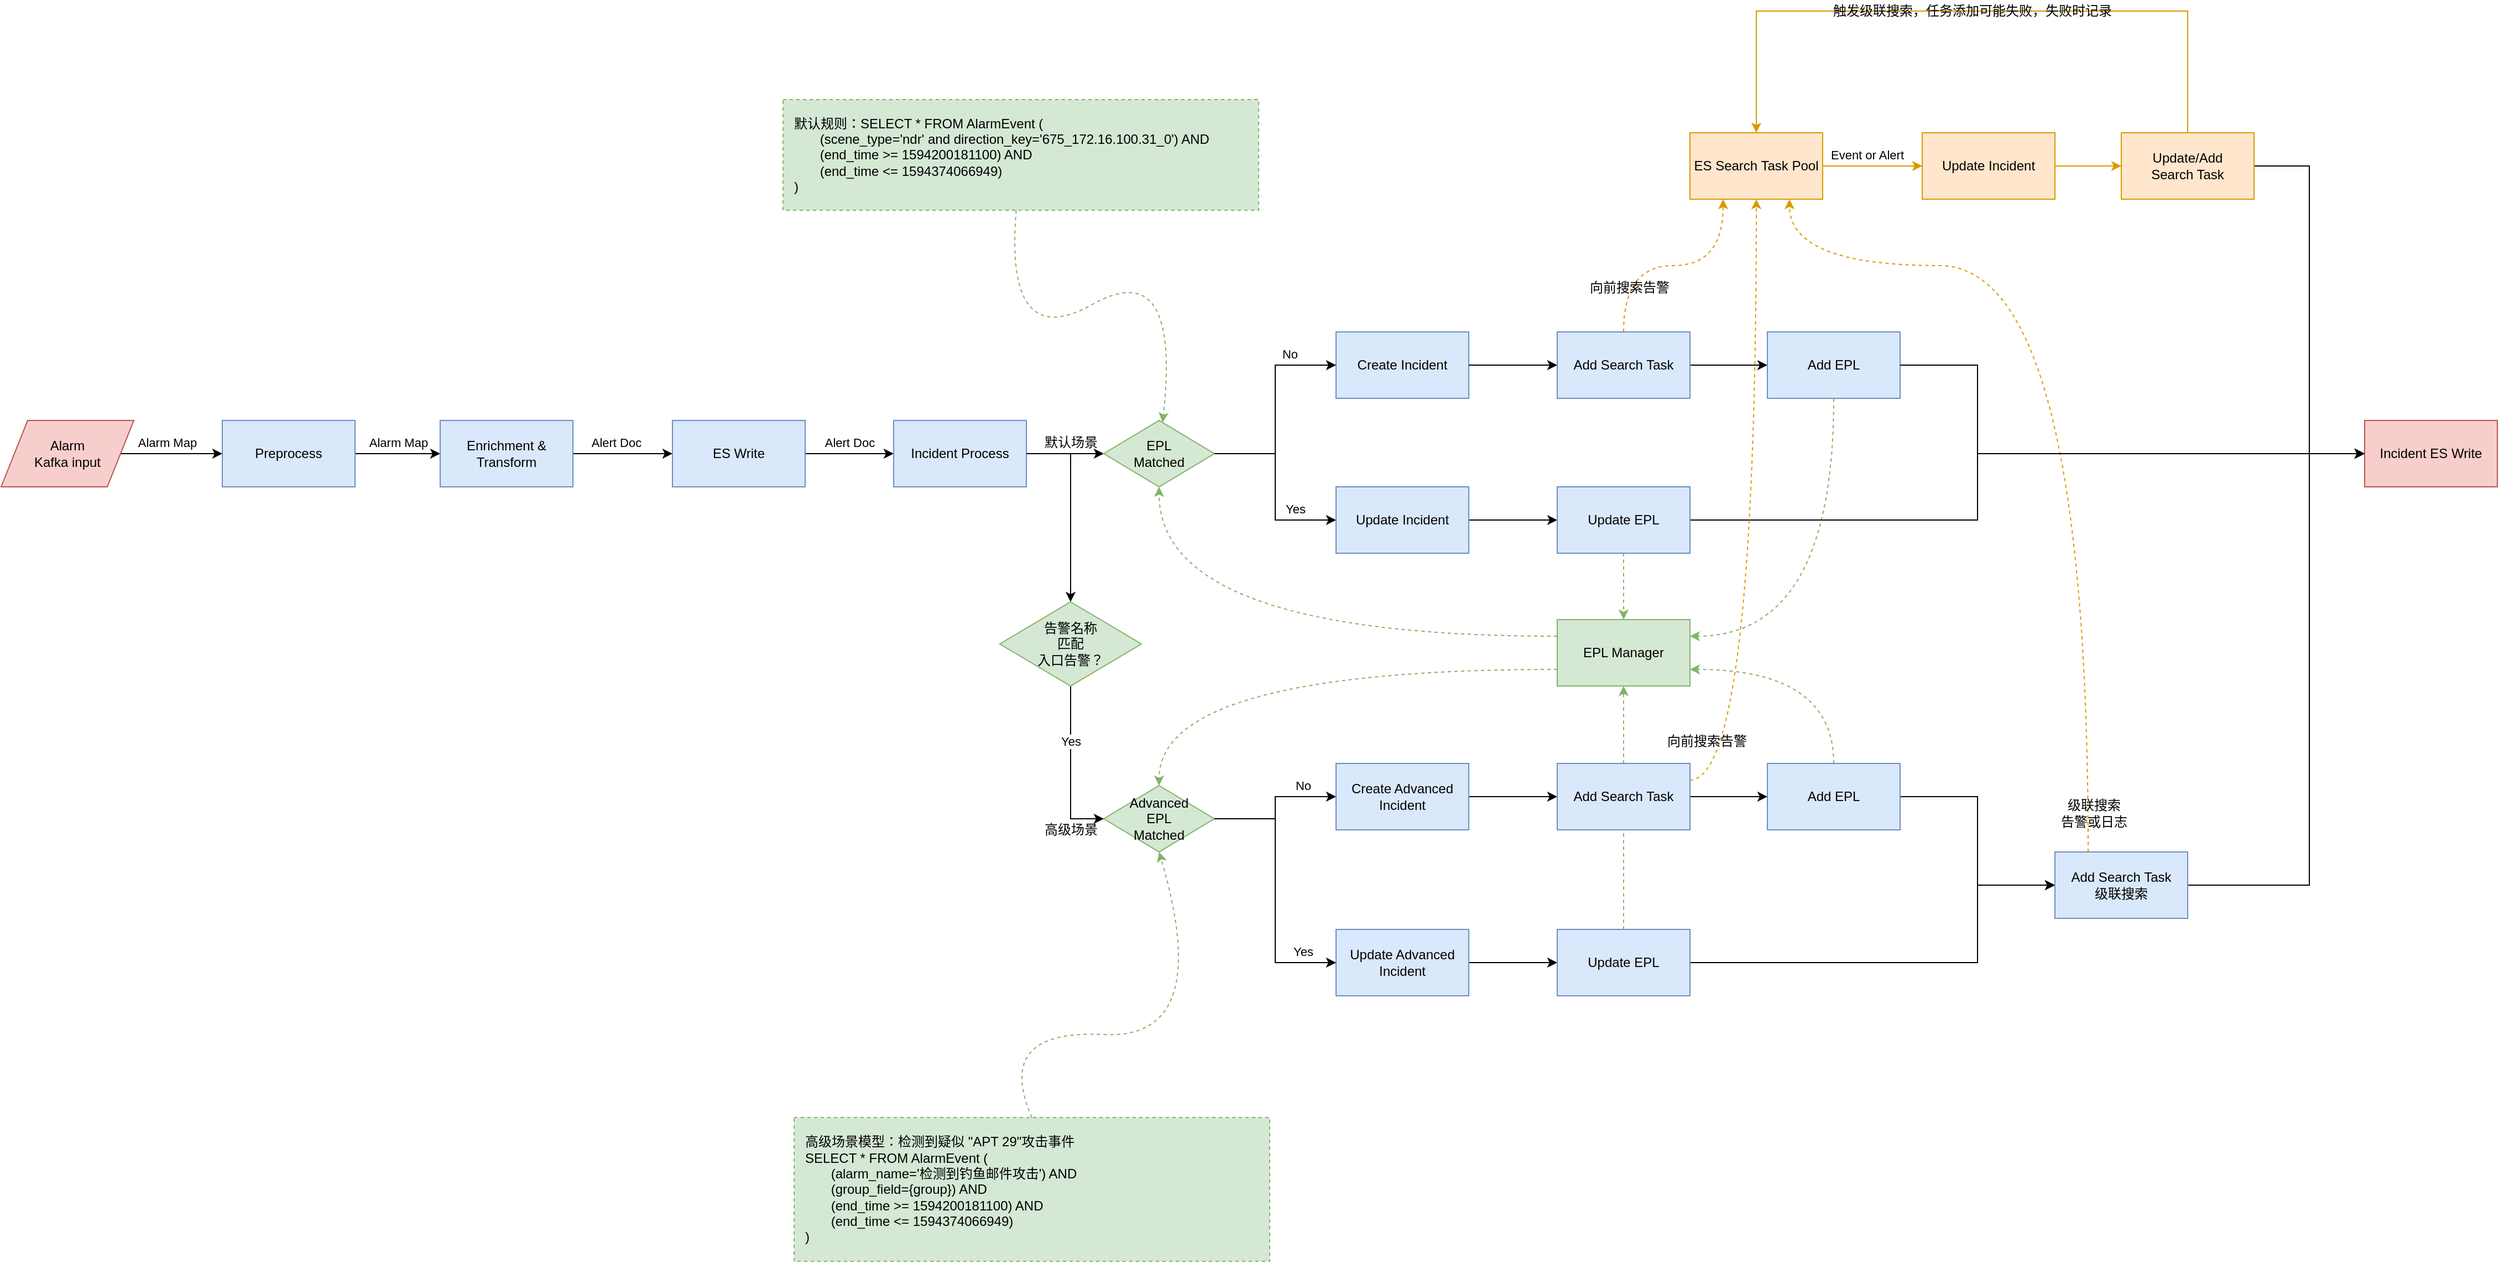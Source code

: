 <mxfile version="13.4.1" type="github">
  <diagram id="548megTz474zO9859vnw" name="Page-1">
    <mxGraphModel dx="2006" dy="1372" grid="1" gridSize="10" guides="1" tooltips="1" connect="1" arrows="1" fold="1" page="1" pageScale="1" pageWidth="827" pageHeight="1169" math="0" shadow="0">
      <root>
        <mxCell id="0" />
        <mxCell id="1" parent="0" />
        <mxCell id="gT7Rm--VZ4cZVHD1lHY0-76" style="edgeStyle=orthogonalEdgeStyle;rounded=0;orthogonalLoop=1;jettySize=auto;html=1;exitX=0.5;exitY=0;exitDx=0;exitDy=0;dashed=1;entryX=0.5;entryY=1;entryDx=0;entryDy=0;fillColor=#d5e8d4;strokeColor=#82b366;curved=1;" edge="1" parent="1" source="gT7Rm--VZ4cZVHD1lHY0-70" target="gT7Rm--VZ4cZVHD1lHY0-24">
          <mxGeometry relative="1" as="geometry">
            <mxPoint x="500" y="310.0" as="sourcePoint" />
            <mxPoint x="500" y="370.0" as="targetPoint" />
            <Array as="points">
              <mxPoint x="490" y="560" />
              <mxPoint x="490" y="560" />
            </Array>
          </mxGeometry>
        </mxCell>
        <mxCell id="gT7Rm--VZ4cZVHD1lHY0-90" value="" style="edgeStyle=orthogonalEdgeStyle;rounded=0;orthogonalLoop=1;jettySize=auto;html=1;entryX=0.75;entryY=1;entryDx=0;entryDy=0;dashed=1;fillColor=#ffe6cc;strokeColor=#d79b00;exitX=0.25;exitY=0;exitDx=0;exitDy=0;curved=1;" edge="1" parent="1" source="gT7Rm--VZ4cZVHD1lHY0-72" target="gT7Rm--VZ4cZVHD1lHY0-86">
          <mxGeometry relative="1" as="geometry">
            <mxPoint x="560" y="515.0" as="sourcePoint" />
            <mxPoint x="620" y="-10" as="targetPoint" />
            <Array as="points">
              <mxPoint x="910" y="40" />
              <mxPoint x="640" y="40" />
            </Array>
          </mxGeometry>
        </mxCell>
        <mxCell id="gT7Rm--VZ4cZVHD1lHY0-5" value="" style="edgeStyle=orthogonalEdgeStyle;rounded=0;orthogonalLoop=1;jettySize=auto;html=1;" edge="1" parent="1" source="gT7Rm--VZ4cZVHD1lHY0-1" target="gT7Rm--VZ4cZVHD1lHY0-3">
          <mxGeometry relative="1" as="geometry" />
        </mxCell>
        <mxCell id="gT7Rm--VZ4cZVHD1lHY0-6" value="Alarm Map" style="edgeLabel;html=1;align=center;verticalAlign=middle;resizable=0;points=[];" vertex="1" connectable="0" parent="gT7Rm--VZ4cZVHD1lHY0-5">
          <mxGeometry x="-0.239" y="3" relative="1" as="geometry">
            <mxPoint x="7.14" y="-7" as="offset" />
          </mxGeometry>
        </mxCell>
        <mxCell id="gT7Rm--VZ4cZVHD1lHY0-1" value="Alarm&lt;br&gt;Kafka input" style="shape=parallelogram;perimeter=parallelogramPerimeter;whiteSpace=wrap;html=1;fillColor=#f8cecc;strokeColor=#b85450;" vertex="1" parent="1">
          <mxGeometry x="-977" y="180" width="120" height="60" as="geometry" />
        </mxCell>
        <mxCell id="gT7Rm--VZ4cZVHD1lHY0-8" value="" style="edgeStyle=orthogonalEdgeStyle;rounded=0;orthogonalLoop=1;jettySize=auto;html=1;" edge="1" parent="1" source="gT7Rm--VZ4cZVHD1lHY0-3" target="gT7Rm--VZ4cZVHD1lHY0-7">
          <mxGeometry relative="1" as="geometry" />
        </mxCell>
        <mxCell id="gT7Rm--VZ4cZVHD1lHY0-11" value="Alert Doc" style="edgeLabel;html=1;align=center;verticalAlign=middle;resizable=0;points=[];" vertex="1" connectable="0" parent="gT7Rm--VZ4cZVHD1lHY0-8">
          <mxGeometry x="-0.262" y="2" relative="1" as="geometry">
            <mxPoint x="207.17" y="-8" as="offset" />
          </mxGeometry>
        </mxCell>
        <mxCell id="gT7Rm--VZ4cZVHD1lHY0-3" value="Preprocess" style="rounded=0;whiteSpace=wrap;html=1;fillColor=#dae8fc;strokeColor=#6c8ebf;" vertex="1" parent="1">
          <mxGeometry x="-777" y="180" width="120" height="60" as="geometry" />
        </mxCell>
        <mxCell id="gT7Rm--VZ4cZVHD1lHY0-10" value="" style="edgeStyle=orthogonalEdgeStyle;rounded=0;orthogonalLoop=1;jettySize=auto;html=1;" edge="1" parent="1" source="gT7Rm--VZ4cZVHD1lHY0-7" target="gT7Rm--VZ4cZVHD1lHY0-9">
          <mxGeometry relative="1" as="geometry" />
        </mxCell>
        <mxCell id="gT7Rm--VZ4cZVHD1lHY0-7" value="Enrichment &amp;amp; Transform" style="rounded=0;whiteSpace=wrap;html=1;fillColor=#dae8fc;strokeColor=#6c8ebf;" vertex="1" parent="1">
          <mxGeometry x="-580" y="180" width="120" height="60" as="geometry" />
        </mxCell>
        <mxCell id="gT7Rm--VZ4cZVHD1lHY0-15" value="" style="edgeStyle=orthogonalEdgeStyle;rounded=0;orthogonalLoop=1;jettySize=auto;html=1;" edge="1" parent="1" source="gT7Rm--VZ4cZVHD1lHY0-9" target="gT7Rm--VZ4cZVHD1lHY0-14">
          <mxGeometry relative="1" as="geometry" />
        </mxCell>
        <mxCell id="gT7Rm--VZ4cZVHD1lHY0-9" value="ES Write" style="rounded=0;whiteSpace=wrap;html=1;fillColor=#dae8fc;strokeColor=#6c8ebf;" vertex="1" parent="1">
          <mxGeometry x="-370" y="180" width="120" height="60" as="geometry" />
        </mxCell>
        <mxCell id="gT7Rm--VZ4cZVHD1lHY0-18" value="" style="edgeStyle=orthogonalEdgeStyle;rounded=0;orthogonalLoop=1;jettySize=auto;html=1;" edge="1" parent="1" source="gT7Rm--VZ4cZVHD1lHY0-14" target="gT7Rm--VZ4cZVHD1lHY0-17">
          <mxGeometry relative="1" as="geometry" />
        </mxCell>
        <mxCell id="gT7Rm--VZ4cZVHD1lHY0-14" value="Incident Process" style="rounded=0;whiteSpace=wrap;html=1;fillColor=#dae8fc;strokeColor=#6c8ebf;" vertex="1" parent="1">
          <mxGeometry x="-170" y="180" width="120" height="60" as="geometry" />
        </mxCell>
        <mxCell id="gT7Rm--VZ4cZVHD1lHY0-12" value="Alarm Map" style="edgeLabel;html=1;align=center;verticalAlign=middle;resizable=0;points=[];" vertex="1" connectable="0" parent="1">
          <mxGeometry x="-609.998" y="200" as="geometry">
            <mxPoint x="-8" as="offset" />
          </mxGeometry>
        </mxCell>
        <mxCell id="gT7Rm--VZ4cZVHD1lHY0-27" value="" style="edgeStyle=orthogonalEdgeStyle;rounded=0;orthogonalLoop=1;jettySize=auto;html=1;" edge="1" parent="1" source="gT7Rm--VZ4cZVHD1lHY0-54" target="gT7Rm--VZ4cZVHD1lHY0-23">
          <mxGeometry relative="1" as="geometry" />
        </mxCell>
        <mxCell id="gT7Rm--VZ4cZVHD1lHY0-13" value="Create Incident" style="rounded=0;whiteSpace=wrap;html=1;fillColor=#dae8fc;strokeColor=#6c8ebf;" vertex="1" parent="1">
          <mxGeometry x="230" y="100" width="120" height="60" as="geometry" />
        </mxCell>
        <mxCell id="gT7Rm--VZ4cZVHD1lHY0-16" value="Alert Doc" style="edgeLabel;html=1;align=center;verticalAlign=middle;resizable=0;points=[];" vertex="1" connectable="0" parent="1">
          <mxGeometry x="-209.997" y="200" as="geometry" />
        </mxCell>
        <mxCell id="gT7Rm--VZ4cZVHD1lHY0-17" value="EPL&lt;br&gt;Matched" style="rhombus;whiteSpace=wrap;html=1;fillColor=#d5e8d4;strokeColor=#82b366;" vertex="1" parent="1">
          <mxGeometry x="20" y="180" width="100" height="60" as="geometry" />
        </mxCell>
        <mxCell id="gT7Rm--VZ4cZVHD1lHY0-21" value="" style="edgeStyle=orthogonalEdgeStyle;rounded=0;orthogonalLoop=1;jettySize=auto;html=1;exitX=1;exitY=0.5;exitDx=0;exitDy=0;entryX=0;entryY=0.5;entryDx=0;entryDy=0;" edge="1" parent="1" source="gT7Rm--VZ4cZVHD1lHY0-17" target="gT7Rm--VZ4cZVHD1lHY0-13">
          <mxGeometry relative="1" as="geometry">
            <mxPoint x="-40" y="220" as="sourcePoint" />
            <mxPoint x="20" y="220" as="targetPoint" />
          </mxGeometry>
        </mxCell>
        <mxCell id="gT7Rm--VZ4cZVHD1lHY0-22" value="No" style="edgeLabel;html=1;align=center;verticalAlign=middle;resizable=0;points=[];" vertex="1" connectable="0" parent="gT7Rm--VZ4cZVHD1lHY0-21">
          <mxGeometry x="0.515" relative="1" as="geometry">
            <mxPoint x="3.45" y="-10.03" as="offset" />
          </mxGeometry>
        </mxCell>
        <mxCell id="gT7Rm--VZ4cZVHD1lHY0-23" value="Add EPL" style="rounded=0;whiteSpace=wrap;html=1;fillColor=#dae8fc;strokeColor=#6c8ebf;" vertex="1" parent="1">
          <mxGeometry x="620" y="100" width="120" height="60" as="geometry" />
        </mxCell>
        <mxCell id="gT7Rm--VZ4cZVHD1lHY0-58" value="" style="edgeStyle=orthogonalEdgeStyle;rounded=0;orthogonalLoop=1;jettySize=auto;html=1;strokeWidth=1;fillColor=#d5e8d4;strokeColor=#82b366;dashed=1;exitX=0;exitY=0.75;exitDx=0;exitDy=0;entryX=0.5;entryY=0;entryDx=0;entryDy=0;curved=1;" edge="1" parent="1" source="gT7Rm--VZ4cZVHD1lHY0-24" target="gT7Rm--VZ4cZVHD1lHY0-39">
          <mxGeometry relative="1" as="geometry">
            <mxPoint x="630" y="390" as="targetPoint" />
          </mxGeometry>
        </mxCell>
        <mxCell id="gT7Rm--VZ4cZVHD1lHY0-24" value="EPL Manager" style="rounded=0;whiteSpace=wrap;html=1;fillColor=#d5e8d4;strokeColor=#82b366;" vertex="1" parent="1">
          <mxGeometry x="430" y="360" width="120" height="60" as="geometry" />
        </mxCell>
        <mxCell id="gT7Rm--VZ4cZVHD1lHY0-25" value="" style="edgeStyle=orthogonalEdgeStyle;rounded=0;orthogonalLoop=1;jettySize=auto;html=1;exitX=0;exitY=0.25;exitDx=0;exitDy=0;dashed=1;entryX=0.5;entryY=1;entryDx=0;entryDy=0;fillColor=#d5e8d4;strokeColor=#82b366;curved=1;" edge="1" parent="1" source="gT7Rm--VZ4cZVHD1lHY0-24" target="gT7Rm--VZ4cZVHD1lHY0-17">
          <mxGeometry relative="1" as="geometry">
            <mxPoint x="-40" y="220" as="sourcePoint" />
            <mxPoint x="60" y="250" as="targetPoint" />
          </mxGeometry>
        </mxCell>
        <mxCell id="gT7Rm--VZ4cZVHD1lHY0-26" value="" style="edgeStyle=orthogonalEdgeStyle;rounded=0;orthogonalLoop=1;jettySize=auto;html=1;entryX=1;entryY=0.25;entryDx=0;entryDy=0;dashed=1;fillColor=#d5e8d4;strokeColor=#82b366;exitX=0.5;exitY=1;exitDx=0;exitDy=0;curved=1;" edge="1" parent="1" source="gT7Rm--VZ4cZVHD1lHY0-23" target="gT7Rm--VZ4cZVHD1lHY0-24">
          <mxGeometry relative="1" as="geometry">
            <mxPoint x="460" y="180" as="sourcePoint" />
            <mxPoint x="70" y="190" as="targetPoint" />
          </mxGeometry>
        </mxCell>
        <mxCell id="gT7Rm--VZ4cZVHD1lHY0-32" value="" style="edgeStyle=orthogonalEdgeStyle;rounded=0;orthogonalLoop=1;jettySize=auto;html=1;" edge="1" parent="1" source="gT7Rm--VZ4cZVHD1lHY0-28" target="gT7Rm--VZ4cZVHD1lHY0-31">
          <mxGeometry relative="1" as="geometry" />
        </mxCell>
        <mxCell id="gT7Rm--VZ4cZVHD1lHY0-38" style="edgeStyle=orthogonalEdgeStyle;rounded=0;orthogonalLoop=1;jettySize=auto;html=1;exitX=0.5;exitY=1;exitDx=0;exitDy=0;dashed=1;entryX=0.5;entryY=0;entryDx=0;entryDy=0;fillColor=#d5e8d4;strokeColor=#82b366;curved=1;" edge="1" parent="1" source="gT7Rm--VZ4cZVHD1lHY0-31" target="gT7Rm--VZ4cZVHD1lHY0-24">
          <mxGeometry relative="1" as="geometry">
            <mxPoint x="130" y="390" as="targetPoint" />
          </mxGeometry>
        </mxCell>
        <mxCell id="gT7Rm--VZ4cZVHD1lHY0-28" value="Update Incident" style="rounded=0;whiteSpace=wrap;html=1;fillColor=#dae8fc;strokeColor=#6c8ebf;" vertex="1" parent="1">
          <mxGeometry x="230" y="240" width="120" height="60" as="geometry" />
        </mxCell>
        <mxCell id="gT7Rm--VZ4cZVHD1lHY0-29" value="" style="edgeStyle=orthogonalEdgeStyle;rounded=0;orthogonalLoop=1;jettySize=auto;html=1;entryX=0;entryY=0.5;entryDx=0;entryDy=0;exitX=1;exitY=0.5;exitDx=0;exitDy=0;" edge="1" parent="1" source="gT7Rm--VZ4cZVHD1lHY0-17" target="gT7Rm--VZ4cZVHD1lHY0-28">
          <mxGeometry relative="1" as="geometry">
            <mxPoint x="120" y="210" as="sourcePoint" />
            <mxPoint x="240" y="160" as="targetPoint" />
          </mxGeometry>
        </mxCell>
        <mxCell id="gT7Rm--VZ4cZVHD1lHY0-30" value="Yes" style="edgeLabel;html=1;align=center;verticalAlign=middle;resizable=0;points=[];" vertex="1" connectable="0" parent="gT7Rm--VZ4cZVHD1lHY0-29">
          <mxGeometry x="0.515" relative="1" as="geometry">
            <mxPoint x="3.45" y="-10.03" as="offset" />
          </mxGeometry>
        </mxCell>
        <mxCell id="gT7Rm--VZ4cZVHD1lHY0-37" style="edgeStyle=orthogonalEdgeStyle;rounded=0;orthogonalLoop=1;jettySize=auto;html=1;exitX=1;exitY=0.5;exitDx=0;exitDy=0;entryX=0;entryY=0.5;entryDx=0;entryDy=0;" edge="1" parent="1" source="gT7Rm--VZ4cZVHD1lHY0-31" target="gT7Rm--VZ4cZVHD1lHY0-33">
          <mxGeometry relative="1" as="geometry">
            <Array as="points">
              <mxPoint x="810" y="270" />
              <mxPoint x="810" y="210" />
            </Array>
          </mxGeometry>
        </mxCell>
        <mxCell id="gT7Rm--VZ4cZVHD1lHY0-31" value="Update EPL" style="rounded=0;whiteSpace=wrap;html=1;fillColor=#dae8fc;strokeColor=#6c8ebf;" vertex="1" parent="1">
          <mxGeometry x="430" y="240" width="120" height="60" as="geometry" />
        </mxCell>
        <mxCell id="gT7Rm--VZ4cZVHD1lHY0-33" value="Incident ES Write" style="rounded=0;whiteSpace=wrap;html=1;fillColor=#f8cecc;strokeColor=#b85450;" vertex="1" parent="1">
          <mxGeometry x="1160" y="180" width="120" height="60" as="geometry" />
        </mxCell>
        <mxCell id="gT7Rm--VZ4cZVHD1lHY0-36" value="" style="edgeStyle=orthogonalEdgeStyle;rounded=0;orthogonalLoop=1;jettySize=auto;html=1;exitX=1;exitY=0.5;exitDx=0;exitDy=0;entryX=0;entryY=0.5;entryDx=0;entryDy=0;" edge="1" parent="1" source="gT7Rm--VZ4cZVHD1lHY0-23" target="gT7Rm--VZ4cZVHD1lHY0-33">
          <mxGeometry relative="1" as="geometry">
            <mxPoint x="360" y="160" as="sourcePoint" />
            <mxPoint x="410" y="160" as="targetPoint" />
            <Array as="points">
              <mxPoint x="810" y="130" />
              <mxPoint x="810" y="210" />
            </Array>
          </mxGeometry>
        </mxCell>
        <mxCell id="gT7Rm--VZ4cZVHD1lHY0-51" value="" style="edgeStyle=orthogonalEdgeStyle;rounded=0;orthogonalLoop=1;jettySize=auto;html=1;entryX=0;entryY=0.5;entryDx=0;entryDy=0;" edge="1" parent="1" source="gT7Rm--VZ4cZVHD1lHY0-39" target="gT7Rm--VZ4cZVHD1lHY0-49">
          <mxGeometry relative="1" as="geometry">
            <mxPoint x="740" y="580" as="targetPoint" />
          </mxGeometry>
        </mxCell>
        <mxCell id="gT7Rm--VZ4cZVHD1lHY0-59" value="No" style="edgeLabel;html=1;align=center;verticalAlign=middle;resizable=0;points=[];direction=east;" vertex="1" connectable="0" parent="gT7Rm--VZ4cZVHD1lHY0-51">
          <mxGeometry x="0.392" relative="1" as="geometry">
            <mxPoint x="9.66" y="-10" as="offset" />
          </mxGeometry>
        </mxCell>
        <mxCell id="gT7Rm--VZ4cZVHD1lHY0-39" value="Advanced&lt;br&gt;EPL&lt;br&gt;Matched" style="rhombus;whiteSpace=wrap;html=1;fillColor=#d5e8d4;strokeColor=#82b366;direction=east;" vertex="1" parent="1">
          <mxGeometry x="20" y="510" width="100" height="60" as="geometry" />
        </mxCell>
        <mxCell id="gT7Rm--VZ4cZVHD1lHY0-43" value="默认规则：SELECT * FROM AlarmEvent (&lt;br&gt;&amp;nbsp; &amp;nbsp; &amp;nbsp; &amp;nbsp;(scene_type=&#39;ndr&#39; and direction_key=&#39;675_172.16.100.31_0&#39;) AND &lt;br&gt;&amp;nbsp; &amp;nbsp; &amp;nbsp; &amp;nbsp;(end_time &amp;gt;= 1594200181100) AND&lt;br&gt;&amp;nbsp; &amp;nbsp; &amp;nbsp; &amp;nbsp;(end_time &amp;lt;= 1594374066949)&lt;br&gt;)" style="text;html=1;align=left;verticalAlign=middle;whiteSpace=wrap;rounded=0;fillColor=#d5e8d4;strokeColor=#82b366;spacing=10;dashed=1;" vertex="1" parent="1">
          <mxGeometry x="-270" y="-110" width="430" height="100" as="geometry" />
        </mxCell>
        <mxCell id="gT7Rm--VZ4cZVHD1lHY0-45" value="" style="curved=1;endArrow=classic;html=1;dashed=1;fillColor=#d5e8d4;strokeColor=#82b366;" edge="1" parent="1" source="gT7Rm--VZ4cZVHD1lHY0-43" target="gT7Rm--VZ4cZVHD1lHY0-17">
          <mxGeometry width="50" height="50" relative="1" as="geometry">
            <mxPoint x="420" y="290" as="sourcePoint" />
            <mxPoint x="470" y="240" as="targetPoint" />
            <Array as="points">
              <mxPoint x="-70" y="120" />
              <mxPoint x="90" y="30" />
            </Array>
          </mxGeometry>
        </mxCell>
        <mxCell id="gT7Rm--VZ4cZVHD1lHY0-46" value="高级场景模型：检测到疑似 &quot;APT 29&quot;攻击事件&lt;br&gt;SELECT * FROM AlarmEvent (&lt;br&gt;&amp;nbsp; &amp;nbsp; &amp;nbsp; &amp;nbsp;(alarm_name=&#39;检测到钓鱼邮件攻击&#39;) AND&lt;br&gt;&amp;nbsp; &amp;nbsp; &amp;nbsp; &amp;nbsp;(group_field={group}) AND&amp;nbsp;&amp;nbsp;&lt;br&gt;&amp;nbsp; &amp;nbsp; &amp;nbsp; &amp;nbsp;(end_time &amp;gt;= 1594200181100) AND&lt;br&gt;&amp;nbsp; &amp;nbsp; &amp;nbsp; &amp;nbsp;(end_time &amp;lt;= 1594374066949)&lt;br&gt;)" style="text;html=1;align=left;verticalAlign=middle;whiteSpace=wrap;rounded=0;fillColor=#d5e8d4;strokeColor=#82b366;spacing=10;dashed=1;direction=east;" vertex="1" parent="1">
          <mxGeometry x="-260" y="810" width="430" height="130" as="geometry" />
        </mxCell>
        <mxCell id="gT7Rm--VZ4cZVHD1lHY0-48" value="" style="curved=1;endArrow=classic;html=1;dashed=1;exitX=0.5;exitY=0;exitDx=0;exitDy=0;entryX=0.5;entryY=1;entryDx=0;entryDy=0;fillColor=#d5e8d4;strokeColor=#82b366;" edge="1" parent="1" source="gT7Rm--VZ4cZVHD1lHY0-46" target="gT7Rm--VZ4cZVHD1lHY0-39">
          <mxGeometry width="50" height="50" relative="1" as="geometry">
            <mxPoint x="88.12" y="750.99" as="sourcePoint" />
            <mxPoint x="-476.875" y="231.875" as="targetPoint" />
            <Array as="points">
              <mxPoint x="-80" y="730" />
              <mxPoint x="120" y="740" />
            </Array>
          </mxGeometry>
        </mxCell>
        <mxCell id="gT7Rm--VZ4cZVHD1lHY0-62" value="" style="edgeStyle=orthogonalEdgeStyle;rounded=0;orthogonalLoop=1;jettySize=auto;html=1;strokeWidth=1;" edge="1" parent="1" source="gT7Rm--VZ4cZVHD1lHY0-49" target="gT7Rm--VZ4cZVHD1lHY0-61">
          <mxGeometry relative="1" as="geometry" />
        </mxCell>
        <mxCell id="gT7Rm--VZ4cZVHD1lHY0-49" value="Create Advanced Incident" style="rounded=0;whiteSpace=wrap;html=1;fillColor=#dae8fc;strokeColor=#6c8ebf;direction=east;" vertex="1" parent="1">
          <mxGeometry x="230" y="490" width="120" height="60" as="geometry" />
        </mxCell>
        <mxCell id="gT7Rm--VZ4cZVHD1lHY0-54" value="Add Search Task&lt;br&gt;" style="rounded=0;whiteSpace=wrap;html=1;fillColor=#dae8fc;strokeColor=#6c8ebf;" vertex="1" parent="1">
          <mxGeometry x="430" y="100" width="120" height="60" as="geometry" />
        </mxCell>
        <mxCell id="gT7Rm--VZ4cZVHD1lHY0-55" value="" style="edgeStyle=orthogonalEdgeStyle;rounded=0;orthogonalLoop=1;jettySize=auto;html=1;" edge="1" parent="1" source="gT7Rm--VZ4cZVHD1lHY0-13" target="gT7Rm--VZ4cZVHD1lHY0-54">
          <mxGeometry relative="1" as="geometry">
            <mxPoint x="350" y="130" as="sourcePoint" />
            <mxPoint x="620" y="130" as="targetPoint" />
          </mxGeometry>
        </mxCell>
        <mxCell id="gT7Rm--VZ4cZVHD1lHY0-65" value="" style="edgeStyle=orthogonalEdgeStyle;rounded=0;orthogonalLoop=1;jettySize=auto;html=1;strokeWidth=1;entryX=1;entryY=0.75;entryDx=0;entryDy=0;exitX=0.5;exitY=0;exitDx=0;exitDy=0;fillColor=#d5e8d4;strokeColor=#82b366;dashed=1;curved=1;" edge="1" parent="1" source="gT7Rm--VZ4cZVHD1lHY0-60" target="gT7Rm--VZ4cZVHD1lHY0-24">
          <mxGeometry relative="1" as="geometry">
            <mxPoint x="220" y="410" as="targetPoint" />
          </mxGeometry>
        </mxCell>
        <mxCell id="gT7Rm--VZ4cZVHD1lHY0-81" value="" style="edgeStyle=orthogonalEdgeStyle;rounded=0;orthogonalLoop=1;jettySize=auto;html=1;strokeWidth=1;entryX=0;entryY=0.5;entryDx=0;entryDy=0;" edge="1" parent="1" source="gT7Rm--VZ4cZVHD1lHY0-60" target="gT7Rm--VZ4cZVHD1lHY0-72">
          <mxGeometry relative="1" as="geometry">
            <mxPoint x="820" y="520" as="targetPoint" />
          </mxGeometry>
        </mxCell>
        <mxCell id="gT7Rm--VZ4cZVHD1lHY0-60" value="Add EPL" style="rounded=0;whiteSpace=wrap;html=1;fillColor=#dae8fc;strokeColor=#6c8ebf;direction=east;" vertex="1" parent="1">
          <mxGeometry x="620" y="490" width="120" height="60" as="geometry" />
        </mxCell>
        <mxCell id="gT7Rm--VZ4cZVHD1lHY0-63" value="" style="edgeStyle=orthogonalEdgeStyle;rounded=0;orthogonalLoop=1;jettySize=auto;html=1;strokeWidth=1;" edge="1" parent="1" source="gT7Rm--VZ4cZVHD1lHY0-61" target="gT7Rm--VZ4cZVHD1lHY0-60">
          <mxGeometry relative="1" as="geometry" />
        </mxCell>
        <mxCell id="gT7Rm--VZ4cZVHD1lHY0-61" value="Add Search Task" style="rounded=0;whiteSpace=wrap;html=1;fillColor=#dae8fc;strokeColor=#6c8ebf;direction=east;" vertex="1" parent="1">
          <mxGeometry x="430" y="490" width="120" height="60" as="geometry" />
        </mxCell>
        <mxCell id="gT7Rm--VZ4cZVHD1lHY0-71" value="" style="edgeStyle=orthogonalEdgeStyle;rounded=0;orthogonalLoop=1;jettySize=auto;html=1;strokeWidth=1;" edge="1" parent="1" source="gT7Rm--VZ4cZVHD1lHY0-67" target="gT7Rm--VZ4cZVHD1lHY0-70">
          <mxGeometry relative="1" as="geometry" />
        </mxCell>
        <mxCell id="gT7Rm--VZ4cZVHD1lHY0-67" value="Update Advanced Incident" style="rounded=0;whiteSpace=wrap;html=1;fillColor=#dae8fc;strokeColor=#6c8ebf;direction=east;" vertex="1" parent="1">
          <mxGeometry x="230" y="640" width="120" height="60" as="geometry" />
        </mxCell>
        <mxCell id="gT7Rm--VZ4cZVHD1lHY0-68" value="" style="edgeStyle=orthogonalEdgeStyle;rounded=0;orthogonalLoop=1;jettySize=auto;html=1;entryX=0;entryY=0.5;entryDx=0;entryDy=0;exitX=1;exitY=0.5;exitDx=0;exitDy=0;" edge="1" parent="1" source="gT7Rm--VZ4cZVHD1lHY0-39" target="gT7Rm--VZ4cZVHD1lHY0-67">
          <mxGeometry relative="1" as="geometry">
            <mxPoint x="820" y="580" as="sourcePoint" />
            <mxPoint x="690" y="530" as="targetPoint" />
          </mxGeometry>
        </mxCell>
        <mxCell id="gT7Rm--VZ4cZVHD1lHY0-69" value="Yes" style="edgeLabel;html=1;align=center;verticalAlign=middle;resizable=0;points=[];direction=east;" vertex="1" connectable="0" parent="gT7Rm--VZ4cZVHD1lHY0-68">
          <mxGeometry x="0.392" relative="1" as="geometry">
            <mxPoint x="24.97" y="8.14" as="offset" />
          </mxGeometry>
        </mxCell>
        <mxCell id="gT7Rm--VZ4cZVHD1lHY0-79" value="" style="edgeStyle=orthogonalEdgeStyle;rounded=0;orthogonalLoop=1;jettySize=auto;html=1;strokeWidth=1;entryX=0;entryY=0.5;entryDx=0;entryDy=0;exitX=1;exitY=0.5;exitDx=0;exitDy=0;" edge="1" parent="1" source="gT7Rm--VZ4cZVHD1lHY0-70" target="gT7Rm--VZ4cZVHD1lHY0-72">
          <mxGeometry relative="1" as="geometry">
            <mxPoint x="630" y="650" as="targetPoint" />
            <Array as="points">
              <mxPoint x="810" y="670" />
              <mxPoint x="810" y="600" />
            </Array>
          </mxGeometry>
        </mxCell>
        <mxCell id="gT7Rm--VZ4cZVHD1lHY0-70" value="Update EPL" style="rounded=0;whiteSpace=wrap;html=1;fillColor=#dae8fc;strokeColor=#6c8ebf;direction=east;" vertex="1" parent="1">
          <mxGeometry x="430" y="640" width="120" height="60" as="geometry" />
        </mxCell>
        <mxCell id="gT7Rm--VZ4cZVHD1lHY0-82" value="" style="edgeStyle=orthogonalEdgeStyle;rounded=0;orthogonalLoop=1;jettySize=auto;html=1;strokeWidth=1;entryX=0;entryY=0.5;entryDx=0;entryDy=0;" edge="1" parent="1" source="gT7Rm--VZ4cZVHD1lHY0-72" target="gT7Rm--VZ4cZVHD1lHY0-33">
          <mxGeometry relative="1" as="geometry">
            <mxPoint x="1040" y="600" as="targetPoint" />
            <Array as="points">
              <mxPoint x="1110" y="600" />
              <mxPoint x="1110" y="210" />
            </Array>
          </mxGeometry>
        </mxCell>
        <mxCell id="gT7Rm--VZ4cZVHD1lHY0-72" value="Add Search Task&lt;br&gt;级联搜索" style="rounded=0;whiteSpace=wrap;html=1;fillColor=#dae8fc;strokeColor=#6c8ebf;direction=east;" vertex="1" parent="1">
          <mxGeometry x="880" y="570" width="120" height="60" as="geometry" />
        </mxCell>
        <mxCell id="gT7Rm--VZ4cZVHD1lHY0-73" value="" style="edgeStyle=orthogonalEdgeStyle;rounded=0;orthogonalLoop=1;jettySize=auto;html=1;exitX=1;exitY=0.5;exitDx=0;exitDy=0;" edge="1" parent="1" source="gT7Rm--VZ4cZVHD1lHY0-14" target="gT7Rm--VZ4cZVHD1lHY0-115">
          <mxGeometry relative="1" as="geometry">
            <mxPoint x="-40.0" y="220" as="sourcePoint" />
            <mxPoint x="30.0" y="220" as="targetPoint" />
          </mxGeometry>
        </mxCell>
        <mxCell id="gT7Rm--VZ4cZVHD1lHY0-86" value="ES Search Task Pool" style="rounded=0;whiteSpace=wrap;html=1;fillColor=#ffe6cc;strokeColor=#d79b00;" vertex="1" parent="1">
          <mxGeometry x="550" y="-80" width="120" height="60" as="geometry" />
        </mxCell>
        <mxCell id="gT7Rm--VZ4cZVHD1lHY0-87" value="" style="edgeStyle=orthogonalEdgeStyle;rounded=0;orthogonalLoop=1;jettySize=auto;html=1;entryX=0.25;entryY=1;entryDx=0;entryDy=0;dashed=1;fillColor=#ffe6cc;strokeColor=#d79b00;curved=1;exitX=0.5;exitY=0;exitDx=0;exitDy=0;" edge="1" parent="1" source="gT7Rm--VZ4cZVHD1lHY0-54" target="gT7Rm--VZ4cZVHD1lHY0-86">
          <mxGeometry relative="1" as="geometry">
            <mxPoint x="510" y="90" as="sourcePoint" />
            <mxPoint x="560" y="385" as="targetPoint" />
            <Array as="points">
              <mxPoint x="490" y="40" />
              <mxPoint x="580" y="40" />
            </Array>
          </mxGeometry>
        </mxCell>
        <mxCell id="gT7Rm--VZ4cZVHD1lHY0-89" value="" style="edgeStyle=orthogonalEdgeStyle;rounded=0;orthogonalLoop=1;jettySize=auto;html=1;entryX=0.5;entryY=1;entryDx=0;entryDy=0;dashed=1;fillColor=#ffe6cc;strokeColor=#d79b00;exitX=1;exitY=0.25;exitDx=0;exitDy=0;curved=1;" edge="1" parent="1" source="gT7Rm--VZ4cZVHD1lHY0-61" target="gT7Rm--VZ4cZVHD1lHY0-86">
          <mxGeometry relative="1" as="geometry">
            <mxPoint x="560" y="125.0" as="sourcePoint" />
            <mxPoint x="630" y="2.274e-13" as="targetPoint" />
          </mxGeometry>
        </mxCell>
        <mxCell id="gT7Rm--VZ4cZVHD1lHY0-103" value="" style="edgeStyle=orthogonalEdgeStyle;rounded=0;sketch=0;orthogonalLoop=1;jettySize=auto;html=1;shadow=0;strokeWidth=1;fillColor=#ffe6cc;strokeColor=#d79b00;" edge="1" parent="1" source="gT7Rm--VZ4cZVHD1lHY0-91" target="gT7Rm--VZ4cZVHD1lHY0-102">
          <mxGeometry relative="1" as="geometry" />
        </mxCell>
        <mxCell id="gT7Rm--VZ4cZVHD1lHY0-91" value="Update Incident" style="rounded=0;whiteSpace=wrap;html=1;fillColor=#ffe6cc;strokeColor=#d79b00;" vertex="1" parent="1">
          <mxGeometry x="760" y="-80" width="120" height="60" as="geometry" />
        </mxCell>
        <mxCell id="gT7Rm--VZ4cZVHD1lHY0-97" value="" style="edgeStyle=orthogonalEdgeStyle;rounded=0;orthogonalLoop=1;jettySize=auto;html=1;exitX=1;exitY=0.5;exitDx=0;exitDy=0;entryX=0;entryY=0.5;entryDx=0;entryDy=0;fillColor=#ffe6cc;strokeColor=#d79b00;" edge="1" parent="1" source="gT7Rm--VZ4cZVHD1lHY0-86" target="gT7Rm--VZ4cZVHD1lHY0-91">
          <mxGeometry relative="1" as="geometry">
            <mxPoint x="360" y="140" as="sourcePoint" />
            <mxPoint x="440" y="140" as="targetPoint" />
          </mxGeometry>
        </mxCell>
        <mxCell id="gT7Rm--VZ4cZVHD1lHY0-98" value="Event or Alert" style="edgeLabel;html=1;align=center;verticalAlign=middle;resizable=0;points=[];" vertex="1" connectable="0" parent="gT7Rm--VZ4cZVHD1lHY0-97">
          <mxGeometry x="-0.186" y="-1" relative="1" as="geometry">
            <mxPoint x="3" y="-11" as="offset" />
          </mxGeometry>
        </mxCell>
        <mxCell id="gT7Rm--VZ4cZVHD1lHY0-100" value="" style="edgeStyle=orthogonalEdgeStyle;rounded=0;orthogonalLoop=1;jettySize=auto;html=1;exitX=1;exitY=0.5;exitDx=0;exitDy=0;entryX=0;entryY=0.5;entryDx=0;entryDy=0;" edge="1" parent="1" source="gT7Rm--VZ4cZVHD1lHY0-102" target="gT7Rm--VZ4cZVHD1lHY0-33">
          <mxGeometry relative="1" as="geometry">
            <mxPoint x="680" y="-40" as="sourcePoint" />
            <mxPoint x="820" y="-40" as="targetPoint" />
          </mxGeometry>
        </mxCell>
        <mxCell id="gT7Rm--VZ4cZVHD1lHY0-102" value="Update/Add&lt;br&gt;Search Task" style="rounded=0;whiteSpace=wrap;html=1;fillColor=#ffe6cc;strokeColor=#d79b00;" vertex="1" parent="1">
          <mxGeometry x="940" y="-80" width="120" height="60" as="geometry" />
        </mxCell>
        <mxCell id="gT7Rm--VZ4cZVHD1lHY0-106" value="" style="edgeStyle=orthogonalEdgeStyle;rounded=0;sketch=0;orthogonalLoop=1;jettySize=auto;html=1;shadow=0;strokeWidth=1;exitX=0.5;exitY=0;exitDx=0;exitDy=0;entryX=0.5;entryY=0;entryDx=0;entryDy=0;fillColor=#ffe6cc;strokeColor=#d79b00;" edge="1" parent="1" source="gT7Rm--VZ4cZVHD1lHY0-102" target="gT7Rm--VZ4cZVHD1lHY0-86">
          <mxGeometry relative="1" as="geometry">
            <mxPoint x="920" y="-40" as="sourcePoint" />
            <mxPoint x="1010" y="-40" as="targetPoint" />
            <Array as="points">
              <mxPoint x="1000" y="-190" />
              <mxPoint x="610" y="-190" />
            </Array>
          </mxGeometry>
        </mxCell>
        <mxCell id="gT7Rm--VZ4cZVHD1lHY0-107" value="默认场景" style="text;html=1;align=center;verticalAlign=middle;resizable=0;points=[];autosize=1;" vertex="1" parent="1">
          <mxGeometry x="-40" y="190" width="60" height="20" as="geometry" />
        </mxCell>
        <mxCell id="gT7Rm--VZ4cZVHD1lHY0-108" value="高级场景" style="text;html=1;align=center;verticalAlign=middle;resizable=0;points=[];autosize=1;" vertex="1" parent="1">
          <mxGeometry x="-40" y="540" width="60" height="20" as="geometry" />
        </mxCell>
        <mxCell id="gT7Rm--VZ4cZVHD1lHY0-109" value="向前搜索告警" style="text;html=1;align=center;verticalAlign=middle;resizable=0;points=[];autosize=1;" vertex="1" parent="1">
          <mxGeometry x="450" y="50" width="90" height="20" as="geometry" />
        </mxCell>
        <mxCell id="gT7Rm--VZ4cZVHD1lHY0-111" value="向前搜索告警" style="text;html=1;align=center;verticalAlign=middle;resizable=0;points=[];autosize=1;" vertex="1" parent="1">
          <mxGeometry x="520" y="460" width="90" height="20" as="geometry" />
        </mxCell>
        <mxCell id="gT7Rm--VZ4cZVHD1lHY0-113" value="级联搜索&lt;br&gt;告警或日志" style="text;html=1;align=center;verticalAlign=middle;resizable=0;points=[];autosize=1;" vertex="1" parent="1">
          <mxGeometry x="875" y="520" width="80" height="30" as="geometry" />
        </mxCell>
        <mxCell id="gT7Rm--VZ4cZVHD1lHY0-118" value="" style="edgeStyle=orthogonalEdgeStyle;rounded=0;sketch=0;orthogonalLoop=1;jettySize=auto;html=1;shadow=0;strokeWidth=1;entryX=0;entryY=0.5;entryDx=0;entryDy=0;" edge="1" parent="1" source="gT7Rm--VZ4cZVHD1lHY0-115" target="gT7Rm--VZ4cZVHD1lHY0-39">
          <mxGeometry relative="1" as="geometry">
            <mxPoint x="-120" y="530" as="targetPoint" />
          </mxGeometry>
        </mxCell>
        <mxCell id="gT7Rm--VZ4cZVHD1lHY0-120" value="Yes" style="edgeLabel;html=1;align=center;verticalAlign=middle;resizable=0;points=[];" vertex="1" connectable="0" parent="gT7Rm--VZ4cZVHD1lHY0-118">
          <mxGeometry x="-0.327" y="4" relative="1" as="geometry">
            <mxPoint x="-4" y="-0.83" as="offset" />
          </mxGeometry>
        </mxCell>
        <mxCell id="gT7Rm--VZ4cZVHD1lHY0-115" value="告警名称&lt;br&gt;匹配&lt;br&gt;入口告警？" style="rhombus;whiteSpace=wrap;html=1;fillColor=#d5e8d4;strokeColor=#82b366;direction=east;" vertex="1" parent="1">
          <mxGeometry x="-74" y="344" width="128" height="76" as="geometry" />
        </mxCell>
        <mxCell id="gT7Rm--VZ4cZVHD1lHY0-121" value="触发级联搜索，任务添加可能失败，失败时记录" style="text;html=1;align=center;verticalAlign=middle;resizable=0;points=[];autosize=1;" vertex="1" parent="1">
          <mxGeometry x="640" y="-200" width="330" height="20" as="geometry" />
        </mxCell>
      </root>
    </mxGraphModel>
  </diagram>
</mxfile>
